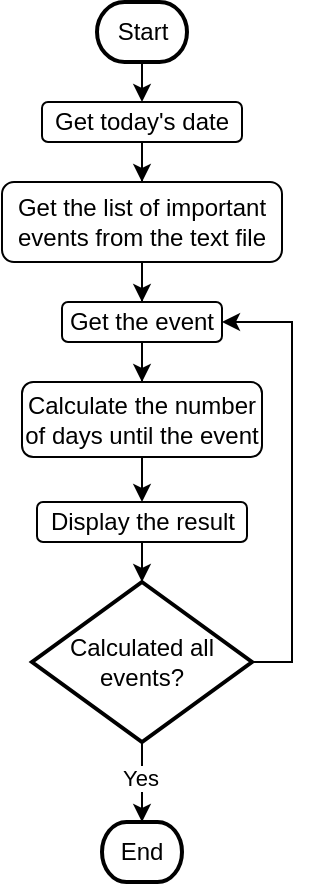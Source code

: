 <mxfile version="22.1.7" type="device">
  <diagram id="C5RBs43oDa-KdzZeNtuy" name="Page-1">
    <mxGraphModel dx="1434" dy="782" grid="1" gridSize="10" guides="1" tooltips="1" connect="1" arrows="1" fold="1" page="1" pageScale="1" pageWidth="827" pageHeight="1169" math="0" shadow="0">
      <root>
        <mxCell id="WIyWlLk6GJQsqaUBKTNV-0" />
        <mxCell id="WIyWlLk6GJQsqaUBKTNV-1" parent="WIyWlLk6GJQsqaUBKTNV-0" />
        <mxCell id="4bqVrAKgck0tM7LBI-FJ-6" value="" style="edgeStyle=orthogonalEdgeStyle;rounded=0;orthogonalLoop=1;jettySize=auto;html=1;" edge="1" parent="WIyWlLk6GJQsqaUBKTNV-1" source="WIyWlLk6GJQsqaUBKTNV-3" target="4bqVrAKgck0tM7LBI-FJ-5">
          <mxGeometry relative="1" as="geometry" />
        </mxCell>
        <mxCell id="WIyWlLk6GJQsqaUBKTNV-3" value="Get today&#39;s date" style="rounded=1;whiteSpace=wrap;html=1;fontSize=12;glass=0;strokeWidth=1;shadow=0;" parent="WIyWlLk6GJQsqaUBKTNV-1" vertex="1">
          <mxGeometry x="170" y="60" width="100" height="20" as="geometry" />
        </mxCell>
        <mxCell id="4bqVrAKgck0tM7LBI-FJ-0" value="End" style="strokeWidth=2;html=1;shape=mxgraph.flowchart.terminator;whiteSpace=wrap;" vertex="1" parent="WIyWlLk6GJQsqaUBKTNV-1">
          <mxGeometry x="200" y="420" width="40" height="30" as="geometry" />
        </mxCell>
        <mxCell id="4bqVrAKgck0tM7LBI-FJ-2" style="edgeStyle=orthogonalEdgeStyle;rounded=0;orthogonalLoop=1;jettySize=auto;html=1;exitX=0.5;exitY=1;exitDx=0;exitDy=0;exitPerimeter=0;entryX=0.5;entryY=0;entryDx=0;entryDy=0;" edge="1" parent="WIyWlLk6GJQsqaUBKTNV-1" source="4bqVrAKgck0tM7LBI-FJ-1" target="WIyWlLk6GJQsqaUBKTNV-3">
          <mxGeometry relative="1" as="geometry" />
        </mxCell>
        <mxCell id="4bqVrAKgck0tM7LBI-FJ-1" value="Start" style="strokeWidth=2;html=1;shape=mxgraph.flowchart.terminator;whiteSpace=wrap;" vertex="1" parent="WIyWlLk6GJQsqaUBKTNV-1">
          <mxGeometry x="197.5" y="10" width="45" height="30" as="geometry" />
        </mxCell>
        <mxCell id="4bqVrAKgck0tM7LBI-FJ-8" value="" style="edgeStyle=orthogonalEdgeStyle;rounded=0;orthogonalLoop=1;jettySize=auto;html=1;" edge="1" parent="WIyWlLk6GJQsqaUBKTNV-1" source="4bqVrAKgck0tM7LBI-FJ-5" target="4bqVrAKgck0tM7LBI-FJ-7">
          <mxGeometry relative="1" as="geometry" />
        </mxCell>
        <mxCell id="4bqVrAKgck0tM7LBI-FJ-5" value="Get the list of important events from the text file" style="rounded=1;whiteSpace=wrap;html=1;glass=0;strokeWidth=1;shadow=0;" vertex="1" parent="WIyWlLk6GJQsqaUBKTNV-1">
          <mxGeometry x="150" y="100" width="140" height="40" as="geometry" />
        </mxCell>
        <mxCell id="4bqVrAKgck0tM7LBI-FJ-10" value="" style="edgeStyle=orthogonalEdgeStyle;rounded=0;orthogonalLoop=1;jettySize=auto;html=1;" edge="1" parent="WIyWlLk6GJQsqaUBKTNV-1" source="4bqVrAKgck0tM7LBI-FJ-7" target="4bqVrAKgck0tM7LBI-FJ-9">
          <mxGeometry relative="1" as="geometry" />
        </mxCell>
        <mxCell id="4bqVrAKgck0tM7LBI-FJ-7" value="Get the event" style="whiteSpace=wrap;html=1;rounded=1;glass=0;strokeWidth=1;shadow=0;" vertex="1" parent="WIyWlLk6GJQsqaUBKTNV-1">
          <mxGeometry x="180" y="160" width="80" height="20" as="geometry" />
        </mxCell>
        <mxCell id="4bqVrAKgck0tM7LBI-FJ-12" value="" style="edgeStyle=orthogonalEdgeStyle;rounded=0;orthogonalLoop=1;jettySize=auto;html=1;" edge="1" parent="WIyWlLk6GJQsqaUBKTNV-1" source="4bqVrAKgck0tM7LBI-FJ-9" target="4bqVrAKgck0tM7LBI-FJ-11">
          <mxGeometry relative="1" as="geometry" />
        </mxCell>
        <mxCell id="4bqVrAKgck0tM7LBI-FJ-9" value="Calculate the number of days until the event" style="whiteSpace=wrap;html=1;rounded=1;glass=0;strokeWidth=1;shadow=0;" vertex="1" parent="WIyWlLk6GJQsqaUBKTNV-1">
          <mxGeometry x="160" y="200" width="120" height="37.5" as="geometry" />
        </mxCell>
        <mxCell id="4bqVrAKgck0tM7LBI-FJ-11" value="Display the result" style="whiteSpace=wrap;html=1;rounded=1;glass=0;strokeWidth=1;shadow=0;" vertex="1" parent="WIyWlLk6GJQsqaUBKTNV-1">
          <mxGeometry x="167.5" y="260" width="105" height="20" as="geometry" />
        </mxCell>
        <mxCell id="4bqVrAKgck0tM7LBI-FJ-23" style="edgeStyle=orthogonalEdgeStyle;rounded=0;orthogonalLoop=1;jettySize=auto;html=1;exitX=1;exitY=0.5;exitDx=0;exitDy=0;exitPerimeter=0;entryX=1;entryY=0.5;entryDx=0;entryDy=0;" edge="1" parent="WIyWlLk6GJQsqaUBKTNV-1" source="4bqVrAKgck0tM7LBI-FJ-15" target="4bqVrAKgck0tM7LBI-FJ-7">
          <mxGeometry relative="1" as="geometry" />
        </mxCell>
        <mxCell id="4bqVrAKgck0tM7LBI-FJ-24" style="edgeStyle=orthogonalEdgeStyle;rounded=0;orthogonalLoop=1;jettySize=auto;html=1;" edge="1" parent="WIyWlLk6GJQsqaUBKTNV-1" source="4bqVrAKgck0tM7LBI-FJ-15">
          <mxGeometry relative="1" as="geometry">
            <mxPoint x="220" y="420" as="targetPoint" />
          </mxGeometry>
        </mxCell>
        <mxCell id="4bqVrAKgck0tM7LBI-FJ-25" value="Yes" style="edgeLabel;html=1;align=center;verticalAlign=middle;resizable=0;points=[];" vertex="1" connectable="0" parent="4bqVrAKgck0tM7LBI-FJ-24">
          <mxGeometry x="-0.129" y="-1" relative="1" as="geometry">
            <mxPoint as="offset" />
          </mxGeometry>
        </mxCell>
        <mxCell id="4bqVrAKgck0tM7LBI-FJ-15" value="Calculated all events?" style="strokeWidth=2;html=1;shape=mxgraph.flowchart.decision;whiteSpace=wrap;" vertex="1" parent="WIyWlLk6GJQsqaUBKTNV-1">
          <mxGeometry x="165" y="300" width="110" height="80" as="geometry" />
        </mxCell>
        <mxCell id="4bqVrAKgck0tM7LBI-FJ-16" style="edgeStyle=orthogonalEdgeStyle;rounded=0;orthogonalLoop=1;jettySize=auto;html=1;exitX=0.5;exitY=1;exitDx=0;exitDy=0;entryX=0.5;entryY=0;entryDx=0;entryDy=0;entryPerimeter=0;" edge="1" parent="WIyWlLk6GJQsqaUBKTNV-1" source="4bqVrAKgck0tM7LBI-FJ-11" target="4bqVrAKgck0tM7LBI-FJ-15">
          <mxGeometry relative="1" as="geometry" />
        </mxCell>
      </root>
    </mxGraphModel>
  </diagram>
</mxfile>
